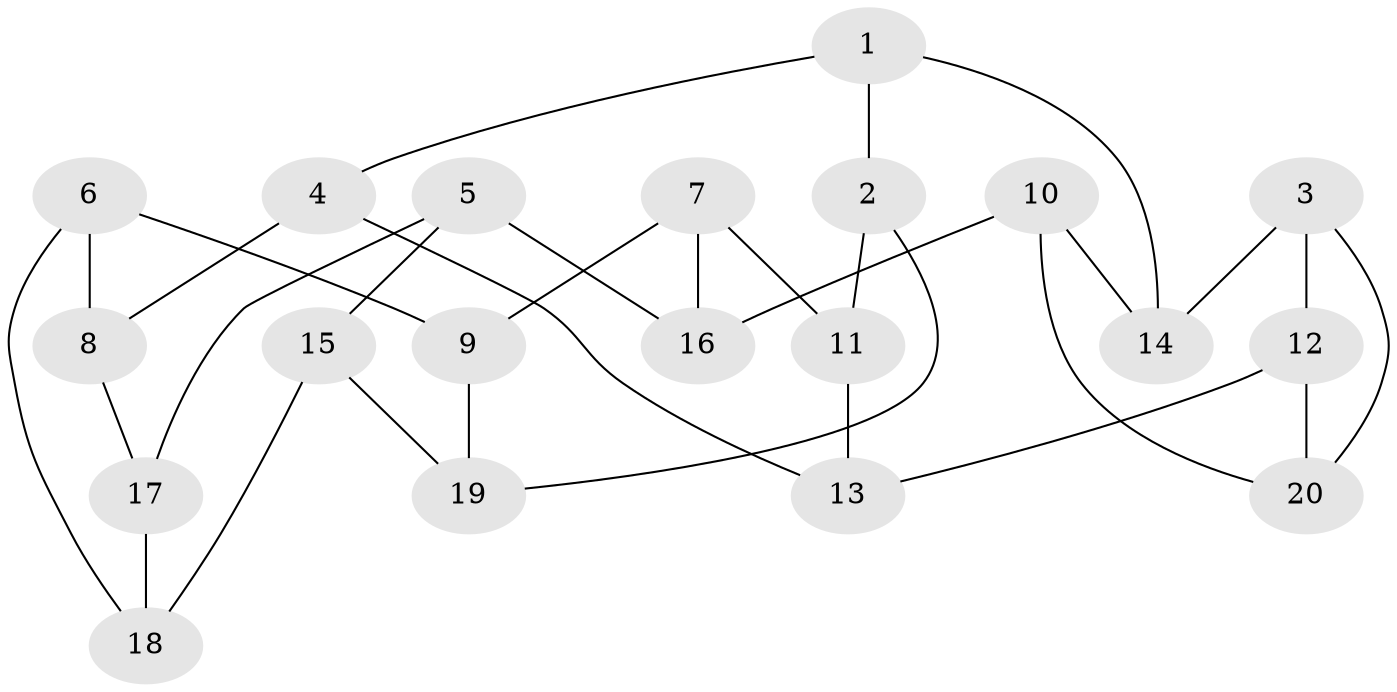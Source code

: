 // Generated by graph-tools (version 1.1) at 2025/46/02/15/25 05:46:28]
// undirected, 20 vertices, 30 edges
graph export_dot {
graph [start="1"]
  node [color=gray90,style=filled];
  1;
  2;
  3;
  4;
  5;
  6;
  7;
  8;
  9;
  10;
  11;
  12;
  13;
  14;
  15;
  16;
  17;
  18;
  19;
  20;
  1 -- 14;
  1 -- 4;
  1 -- 2;
  2 -- 19;
  2 -- 11;
  3 -- 12;
  3 -- 14;
  3 -- 20;
  4 -- 13;
  4 -- 8;
  5 -- 16;
  5 -- 17;
  5 -- 15;
  6 -- 9;
  6 -- 8;
  6 -- 18;
  7 -- 9;
  7 -- 16;
  7 -- 11;
  8 -- 17;
  9 -- 19;
  10 -- 14;
  10 -- 16;
  10 -- 20;
  11 -- 13;
  12 -- 20;
  12 -- 13;
  15 -- 19;
  15 -- 18;
  17 -- 18;
}
